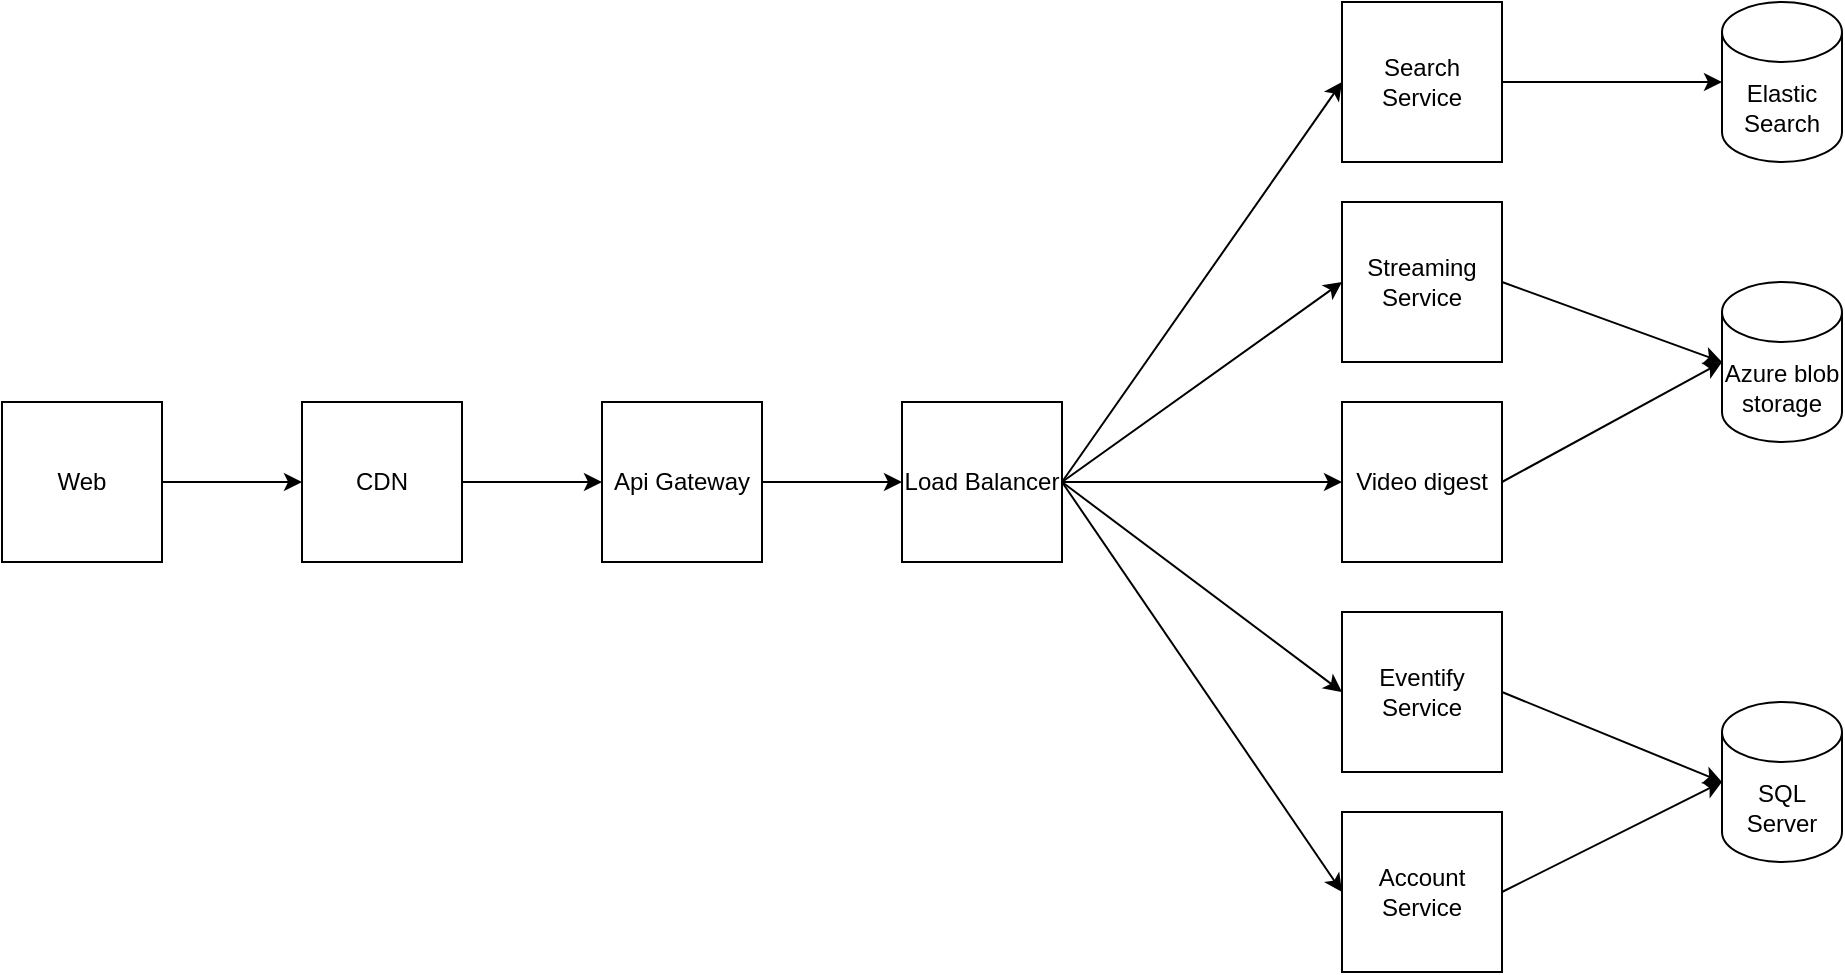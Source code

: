 <mxfile version="24.5.5" type="device">
  <diagram name="Page-1" id="a1zPAlSjqJ_ZoHCy5XvL">
    <mxGraphModel dx="2924" dy="1132" grid="1" gridSize="10" guides="1" tooltips="1" connect="1" arrows="1" fold="1" page="1" pageScale="1" pageWidth="850" pageHeight="1100" math="0" shadow="0">
      <root>
        <mxCell id="0" />
        <mxCell id="1" parent="0" />
        <mxCell id="2gURYOz4cVOEy_OXiDd2-2" style="edgeStyle=orthogonalEdgeStyle;rounded=0;orthogonalLoop=1;jettySize=auto;html=1;exitX=1;exitY=0.5;exitDx=0;exitDy=0;" edge="1" parent="1" source="Tt3xirt-WU-NHjoJuuRU-1" target="Tt3xirt-WU-NHjoJuuRU-23">
          <mxGeometry relative="1" as="geometry" />
        </mxCell>
        <mxCell id="Tt3xirt-WU-NHjoJuuRU-1" value="Web" style="whiteSpace=wrap;html=1;aspect=fixed;" parent="1" vertex="1">
          <mxGeometry x="-220" y="390" width="80" height="80" as="geometry" />
        </mxCell>
        <mxCell id="2gURYOz4cVOEy_OXiDd2-3" style="rounded=0;orthogonalLoop=1;jettySize=auto;html=1;exitX=1;exitY=0.5;exitDx=0;exitDy=0;entryX=0;entryY=0.5;entryDx=0;entryDy=0;" edge="1" parent="1" source="Tt3xirt-WU-NHjoJuuRU-3" target="Tt3xirt-WU-NHjoJuuRU-17">
          <mxGeometry relative="1" as="geometry" />
        </mxCell>
        <mxCell id="2gURYOz4cVOEy_OXiDd2-5" style="rounded=0;orthogonalLoop=1;jettySize=auto;html=1;exitX=1;exitY=0.5;exitDx=0;exitDy=0;entryX=0;entryY=0.5;entryDx=0;entryDy=0;" edge="1" parent="1" source="Tt3xirt-WU-NHjoJuuRU-3" target="Tt3xirt-WU-NHjoJuuRU-7">
          <mxGeometry relative="1" as="geometry" />
        </mxCell>
        <mxCell id="2gURYOz4cVOEy_OXiDd2-6" style="edgeStyle=orthogonalEdgeStyle;rounded=0;orthogonalLoop=1;jettySize=auto;html=1;" edge="1" parent="1" source="Tt3xirt-WU-NHjoJuuRU-3" target="Tt3xirt-WU-NHjoJuuRU-16">
          <mxGeometry relative="1" as="geometry" />
        </mxCell>
        <mxCell id="2gURYOz4cVOEy_OXiDd2-7" style="rounded=0;orthogonalLoop=1;jettySize=auto;html=1;entryX=0;entryY=0.5;entryDx=0;entryDy=0;exitX=1;exitY=0.5;exitDx=0;exitDy=0;" edge="1" parent="1" source="Tt3xirt-WU-NHjoJuuRU-3" target="Tt3xirt-WU-NHjoJuuRU-5">
          <mxGeometry relative="1" as="geometry" />
        </mxCell>
        <mxCell id="2gURYOz4cVOEy_OXiDd2-8" style="rounded=0;orthogonalLoop=1;jettySize=auto;html=1;entryX=0;entryY=0.5;entryDx=0;entryDy=0;exitX=1;exitY=0.5;exitDx=0;exitDy=0;" edge="1" parent="1" source="Tt3xirt-WU-NHjoJuuRU-3" target="Tt3xirt-WU-NHjoJuuRU-6">
          <mxGeometry relative="1" as="geometry" />
        </mxCell>
        <mxCell id="Tt3xirt-WU-NHjoJuuRU-3" value="Load Balancer" style="whiteSpace=wrap;html=1;aspect=fixed;" parent="1" vertex="1">
          <mxGeometry x="230" y="390" width="80" height="80" as="geometry" />
        </mxCell>
        <mxCell id="2gURYOz4cVOEy_OXiDd2-11" style="rounded=0;orthogonalLoop=1;jettySize=auto;html=1;exitX=1;exitY=0.5;exitDx=0;exitDy=0;entryX=0;entryY=0.5;entryDx=0;entryDy=0;entryPerimeter=0;" edge="1" parent="1" source="Tt3xirt-WU-NHjoJuuRU-5" target="Tt3xirt-WU-NHjoJuuRU-11">
          <mxGeometry relative="1" as="geometry" />
        </mxCell>
        <mxCell id="Tt3xirt-WU-NHjoJuuRU-5" value="Eventify Service" style="whiteSpace=wrap;html=1;aspect=fixed;" parent="1" vertex="1">
          <mxGeometry x="450" y="495" width="80" height="80" as="geometry" />
        </mxCell>
        <mxCell id="Tt3xirt-WU-NHjoJuuRU-6" value="Account Service" style="whiteSpace=wrap;html=1;aspect=fixed;" parent="1" vertex="1">
          <mxGeometry x="450" y="595" width="80" height="80" as="geometry" />
        </mxCell>
        <mxCell id="Tt3xirt-WU-NHjoJuuRU-7" value="Streaming Service" style="whiteSpace=wrap;html=1;aspect=fixed;" parent="1" vertex="1">
          <mxGeometry x="450" y="290" width="80" height="80" as="geometry" />
        </mxCell>
        <mxCell id="Tt3xirt-WU-NHjoJuuRU-11" value="SQL Server" style="shape=cylinder3;whiteSpace=wrap;html=1;boundedLbl=1;backgroundOutline=1;size=15;" parent="1" vertex="1">
          <mxGeometry x="640" y="540" width="60" height="80" as="geometry" />
        </mxCell>
        <mxCell id="Tt3xirt-WU-NHjoJuuRU-16" value="Video digest" style="whiteSpace=wrap;html=1;aspect=fixed;" parent="1" vertex="1">
          <mxGeometry x="450" y="390" width="80" height="80" as="geometry" />
        </mxCell>
        <mxCell id="Tt3xirt-WU-NHjoJuuRU-17" value="Search Service" style="whiteSpace=wrap;html=1;aspect=fixed;" parent="1" vertex="1">
          <mxGeometry x="450" y="190" width="80" height="80" as="geometry" />
        </mxCell>
        <mxCell id="Tt3xirt-WU-NHjoJuuRU-20" value="Elastic Search" style="shape=cylinder3;whiteSpace=wrap;html=1;boundedLbl=1;backgroundOutline=1;size=15;" parent="1" vertex="1">
          <mxGeometry x="640" y="190" width="60" height="80" as="geometry" />
        </mxCell>
        <mxCell id="Tt3xirt-WU-NHjoJuuRU-21" style="edgeStyle=orthogonalEdgeStyle;rounded=0;orthogonalLoop=1;jettySize=auto;html=1;exitX=1;exitY=0.5;exitDx=0;exitDy=0;entryX=0;entryY=0.5;entryDx=0;entryDy=0;entryPerimeter=0;" parent="1" source="Tt3xirt-WU-NHjoJuuRU-17" target="Tt3xirt-WU-NHjoJuuRU-20" edge="1">
          <mxGeometry relative="1" as="geometry" />
        </mxCell>
        <mxCell id="2gURYOz4cVOEy_OXiDd2-1" style="edgeStyle=orthogonalEdgeStyle;rounded=0;orthogonalLoop=1;jettySize=auto;html=1;" edge="1" parent="1" source="Tt3xirt-WU-NHjoJuuRU-23" target="Tt3xirt-WU-NHjoJuuRU-31">
          <mxGeometry relative="1" as="geometry" />
        </mxCell>
        <mxCell id="Tt3xirt-WU-NHjoJuuRU-23" value="CDN" style="whiteSpace=wrap;html=1;aspect=fixed;" parent="1" vertex="1">
          <mxGeometry x="-70" y="390" width="80" height="80" as="geometry" />
        </mxCell>
        <mxCell id="Tt3xirt-WU-NHjoJuuRU-32" style="edgeStyle=orthogonalEdgeStyle;rounded=0;orthogonalLoop=1;jettySize=auto;html=1;exitX=1;exitY=0.5;exitDx=0;exitDy=0;entryX=0;entryY=0.5;entryDx=0;entryDy=0;" parent="1" source="Tt3xirt-WU-NHjoJuuRU-31" target="Tt3xirt-WU-NHjoJuuRU-3" edge="1">
          <mxGeometry relative="1" as="geometry" />
        </mxCell>
        <mxCell id="Tt3xirt-WU-NHjoJuuRU-31" value="Api Gateway" style="whiteSpace=wrap;html=1;aspect=fixed;" parent="1" vertex="1">
          <mxGeometry x="80" y="390" width="80" height="80" as="geometry" />
        </mxCell>
        <mxCell id="2gURYOz4cVOEy_OXiDd2-9" style="rounded=0;orthogonalLoop=1;jettySize=auto;html=1;exitX=1;exitY=0.5;exitDx=0;exitDy=0;entryX=0;entryY=0.5;entryDx=0;entryDy=0;entryPerimeter=0;" edge="1" parent="1" source="Tt3xirt-WU-NHjoJuuRU-7" target="2gURYOz4cVOEy_OXiDd2-13">
          <mxGeometry relative="1" as="geometry" />
        </mxCell>
        <mxCell id="2gURYOz4cVOEy_OXiDd2-10" style="rounded=0;orthogonalLoop=1;jettySize=auto;html=1;exitX=1;exitY=0.5;exitDx=0;exitDy=0;entryX=0;entryY=0.5;entryDx=0;entryDy=0;entryPerimeter=0;" edge="1" parent="1" source="Tt3xirt-WU-NHjoJuuRU-16" target="2gURYOz4cVOEy_OXiDd2-13">
          <mxGeometry relative="1" as="geometry" />
        </mxCell>
        <mxCell id="2gURYOz4cVOEy_OXiDd2-12" style="rounded=0;orthogonalLoop=1;jettySize=auto;html=1;entryX=0;entryY=0.5;entryDx=0;entryDy=0;entryPerimeter=0;exitX=1;exitY=0.5;exitDx=0;exitDy=0;" edge="1" parent="1" source="Tt3xirt-WU-NHjoJuuRU-6" target="Tt3xirt-WU-NHjoJuuRU-11">
          <mxGeometry relative="1" as="geometry" />
        </mxCell>
        <mxCell id="2gURYOz4cVOEy_OXiDd2-13" value="Azure blob storage" style="shape=cylinder3;whiteSpace=wrap;html=1;boundedLbl=1;backgroundOutline=1;size=15;" vertex="1" parent="1">
          <mxGeometry x="640" y="330" width="60" height="80" as="geometry" />
        </mxCell>
      </root>
    </mxGraphModel>
  </diagram>
</mxfile>
